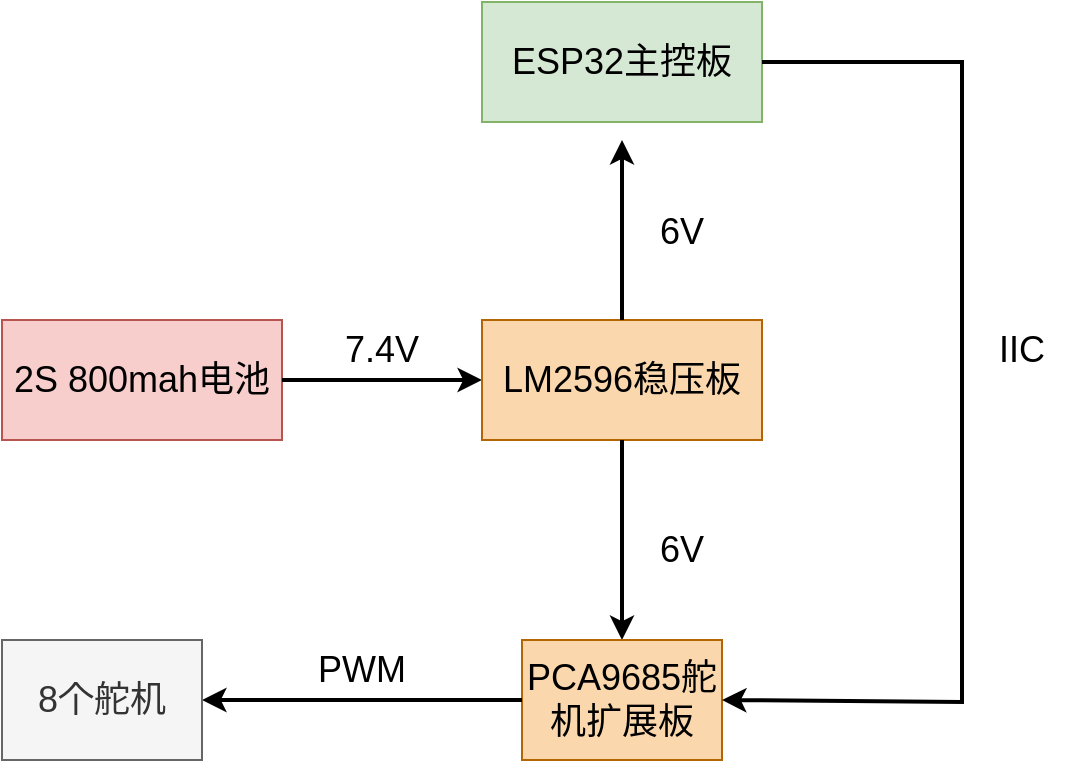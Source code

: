 <mxfile version="20.6.0" type="github">
  <diagram id="n_ZwVlq82vjgPUWkwoDR" name="第 1 页">
    <mxGraphModel dx="1052" dy="545" grid="1" gridSize="10" guides="1" tooltips="1" connect="1" arrows="1" fold="1" page="1" pageScale="1" pageWidth="1169" pageHeight="827" math="0" shadow="0">
      <root>
        <mxCell id="0" />
        <mxCell id="1" parent="0" />
        <mxCell id="PBSmmylOZ62XXE8JsD5N-2" value="&lt;font style=&quot;font-size: 18px;&quot;&gt;2S 800mah电池&lt;/font&gt;" style="rounded=0;whiteSpace=wrap;html=1;fillColor=#f8cecc;strokeColor=#b85450;" vertex="1" parent="1">
          <mxGeometry x="160" y="419" width="140" height="60" as="geometry" />
        </mxCell>
        <mxCell id="PBSmmylOZ62XXE8JsD5N-3" value="" style="endArrow=classic;html=1;rounded=0;fontSize=18;exitX=1;exitY=0.5;exitDx=0;exitDy=0;strokeWidth=2;" edge="1" parent="1" source="PBSmmylOZ62XXE8JsD5N-2">
          <mxGeometry width="50" height="50" relative="1" as="geometry">
            <mxPoint x="350" y="589" as="sourcePoint" />
            <mxPoint x="400" y="449" as="targetPoint" />
          </mxGeometry>
        </mxCell>
        <mxCell id="PBSmmylOZ62XXE8JsD5N-5" value="7.4V" style="text;html=1;strokeColor=none;fillColor=none;align=center;verticalAlign=middle;whiteSpace=wrap;rounded=0;fontSize=18;" vertex="1" parent="1">
          <mxGeometry x="320" y="419" width="60" height="30" as="geometry" />
        </mxCell>
        <mxCell id="PBSmmylOZ62XXE8JsD5N-6" value="&lt;font style=&quot;font-size: 18px;&quot;&gt;LM2596稳压板&lt;/font&gt;" style="rounded=0;whiteSpace=wrap;html=1;fillColor=#fad7ac;strokeColor=#b46504;" vertex="1" parent="1">
          <mxGeometry x="400" y="419" width="140" height="60" as="geometry" />
        </mxCell>
        <mxCell id="PBSmmylOZ62XXE8JsD5N-7" value="" style="endArrow=classic;html=1;rounded=0;fontSize=18;exitX=0.5;exitY=1;exitDx=0;exitDy=0;strokeWidth=2;" edge="1" parent="1" source="PBSmmylOZ62XXE8JsD5N-6">
          <mxGeometry width="50" height="50" relative="1" as="geometry">
            <mxPoint x="440" y="529" as="sourcePoint" />
            <mxPoint x="470" y="579" as="targetPoint" />
          </mxGeometry>
        </mxCell>
        <mxCell id="PBSmmylOZ62XXE8JsD5N-8" value="6V" style="text;html=1;strokeColor=none;fillColor=none;align=center;verticalAlign=middle;whiteSpace=wrap;rounded=0;fontSize=18;" vertex="1" parent="1">
          <mxGeometry x="470" y="519" width="60" height="30" as="geometry" />
        </mxCell>
        <mxCell id="PBSmmylOZ62XXE8JsD5N-9" value="&lt;span style=&quot;font-size: 18px;&quot;&gt;PCA9685舵机扩展板&lt;/span&gt;" style="rounded=0;whiteSpace=wrap;html=1;fillColor=#fad7ac;strokeColor=#b46504;" vertex="1" parent="1">
          <mxGeometry x="420" y="579" width="100" height="60" as="geometry" />
        </mxCell>
        <mxCell id="PBSmmylOZ62XXE8JsD5N-10" value="" style="endArrow=classic;html=1;rounded=0;fontSize=18;exitX=0;exitY=0.5;exitDx=0;exitDy=0;strokeWidth=2;entryX=1;entryY=0.5;entryDx=0;entryDy=0;" edge="1" parent="1" source="PBSmmylOZ62XXE8JsD5N-9" target="PBSmmylOZ62XXE8JsD5N-11">
          <mxGeometry width="50" height="50" relative="1" as="geometry">
            <mxPoint x="460" y="664.5" as="sourcePoint" />
            <mxPoint x="560" y="664.5" as="targetPoint" />
          </mxGeometry>
        </mxCell>
        <mxCell id="PBSmmylOZ62XXE8JsD5N-11" value="&lt;font style=&quot;font-size: 18px;&quot;&gt;8个舵机&lt;/font&gt;" style="rounded=0;whiteSpace=wrap;html=1;fillColor=#f5f5f5;fontColor=#333333;strokeColor=#666666;" vertex="1" parent="1">
          <mxGeometry x="160" y="579" width="100" height="60" as="geometry" />
        </mxCell>
        <mxCell id="PBSmmylOZ62XXE8JsD5N-12" value="PWM" style="text;html=1;strokeColor=none;fillColor=none;align=center;verticalAlign=middle;whiteSpace=wrap;rounded=0;fontSize=18;" vertex="1" parent="1">
          <mxGeometry x="310" y="579" width="60" height="30" as="geometry" />
        </mxCell>
        <mxCell id="PBSmmylOZ62XXE8JsD5N-13" value="" style="endArrow=classic;html=1;rounded=0;fontSize=18;strokeWidth=2;exitX=0.5;exitY=0;exitDx=0;exitDy=0;" edge="1" parent="1" source="PBSmmylOZ62XXE8JsD5N-6">
          <mxGeometry width="50" height="50" relative="1" as="geometry">
            <mxPoint x="370" y="379" as="sourcePoint" />
            <mxPoint x="470" y="329" as="targetPoint" />
          </mxGeometry>
        </mxCell>
        <mxCell id="PBSmmylOZ62XXE8JsD5N-14" value="&lt;font style=&quot;font-size: 18px;&quot;&gt;ESP32主控板&lt;/font&gt;" style="rounded=0;whiteSpace=wrap;html=1;fillColor=#d5e8d4;strokeColor=#82b366;" vertex="1" parent="1">
          <mxGeometry x="400" y="260" width="140" height="60" as="geometry" />
        </mxCell>
        <mxCell id="PBSmmylOZ62XXE8JsD5N-15" value="6V" style="text;html=1;strokeColor=none;fillColor=none;align=center;verticalAlign=middle;whiteSpace=wrap;rounded=0;fontSize=18;" vertex="1" parent="1">
          <mxGeometry x="470" y="360" width="60" height="30" as="geometry" />
        </mxCell>
        <mxCell id="PBSmmylOZ62XXE8JsD5N-16" value="" style="endArrow=classic;html=1;rounded=0;fontSize=18;strokeWidth=2;exitX=1;exitY=0.5;exitDx=0;exitDy=0;entryX=1;entryY=0.5;entryDx=0;entryDy=0;" edge="1" parent="1" source="PBSmmylOZ62XXE8JsD5N-14" target="PBSmmylOZ62XXE8JsD5N-9">
          <mxGeometry width="50" height="50" relative="1" as="geometry">
            <mxPoint x="610" y="340" as="sourcePoint" />
            <mxPoint x="620" y="690" as="targetPoint" />
            <Array as="points">
              <mxPoint x="640" y="290" />
              <mxPoint x="640" y="610" />
            </Array>
          </mxGeometry>
        </mxCell>
        <mxCell id="PBSmmylOZ62XXE8JsD5N-17" value="IIC" style="text;html=1;strokeColor=none;fillColor=none;align=center;verticalAlign=middle;whiteSpace=wrap;rounded=0;fontSize=18;" vertex="1" parent="1">
          <mxGeometry x="640" y="419" width="60" height="30" as="geometry" />
        </mxCell>
      </root>
    </mxGraphModel>
  </diagram>
</mxfile>
